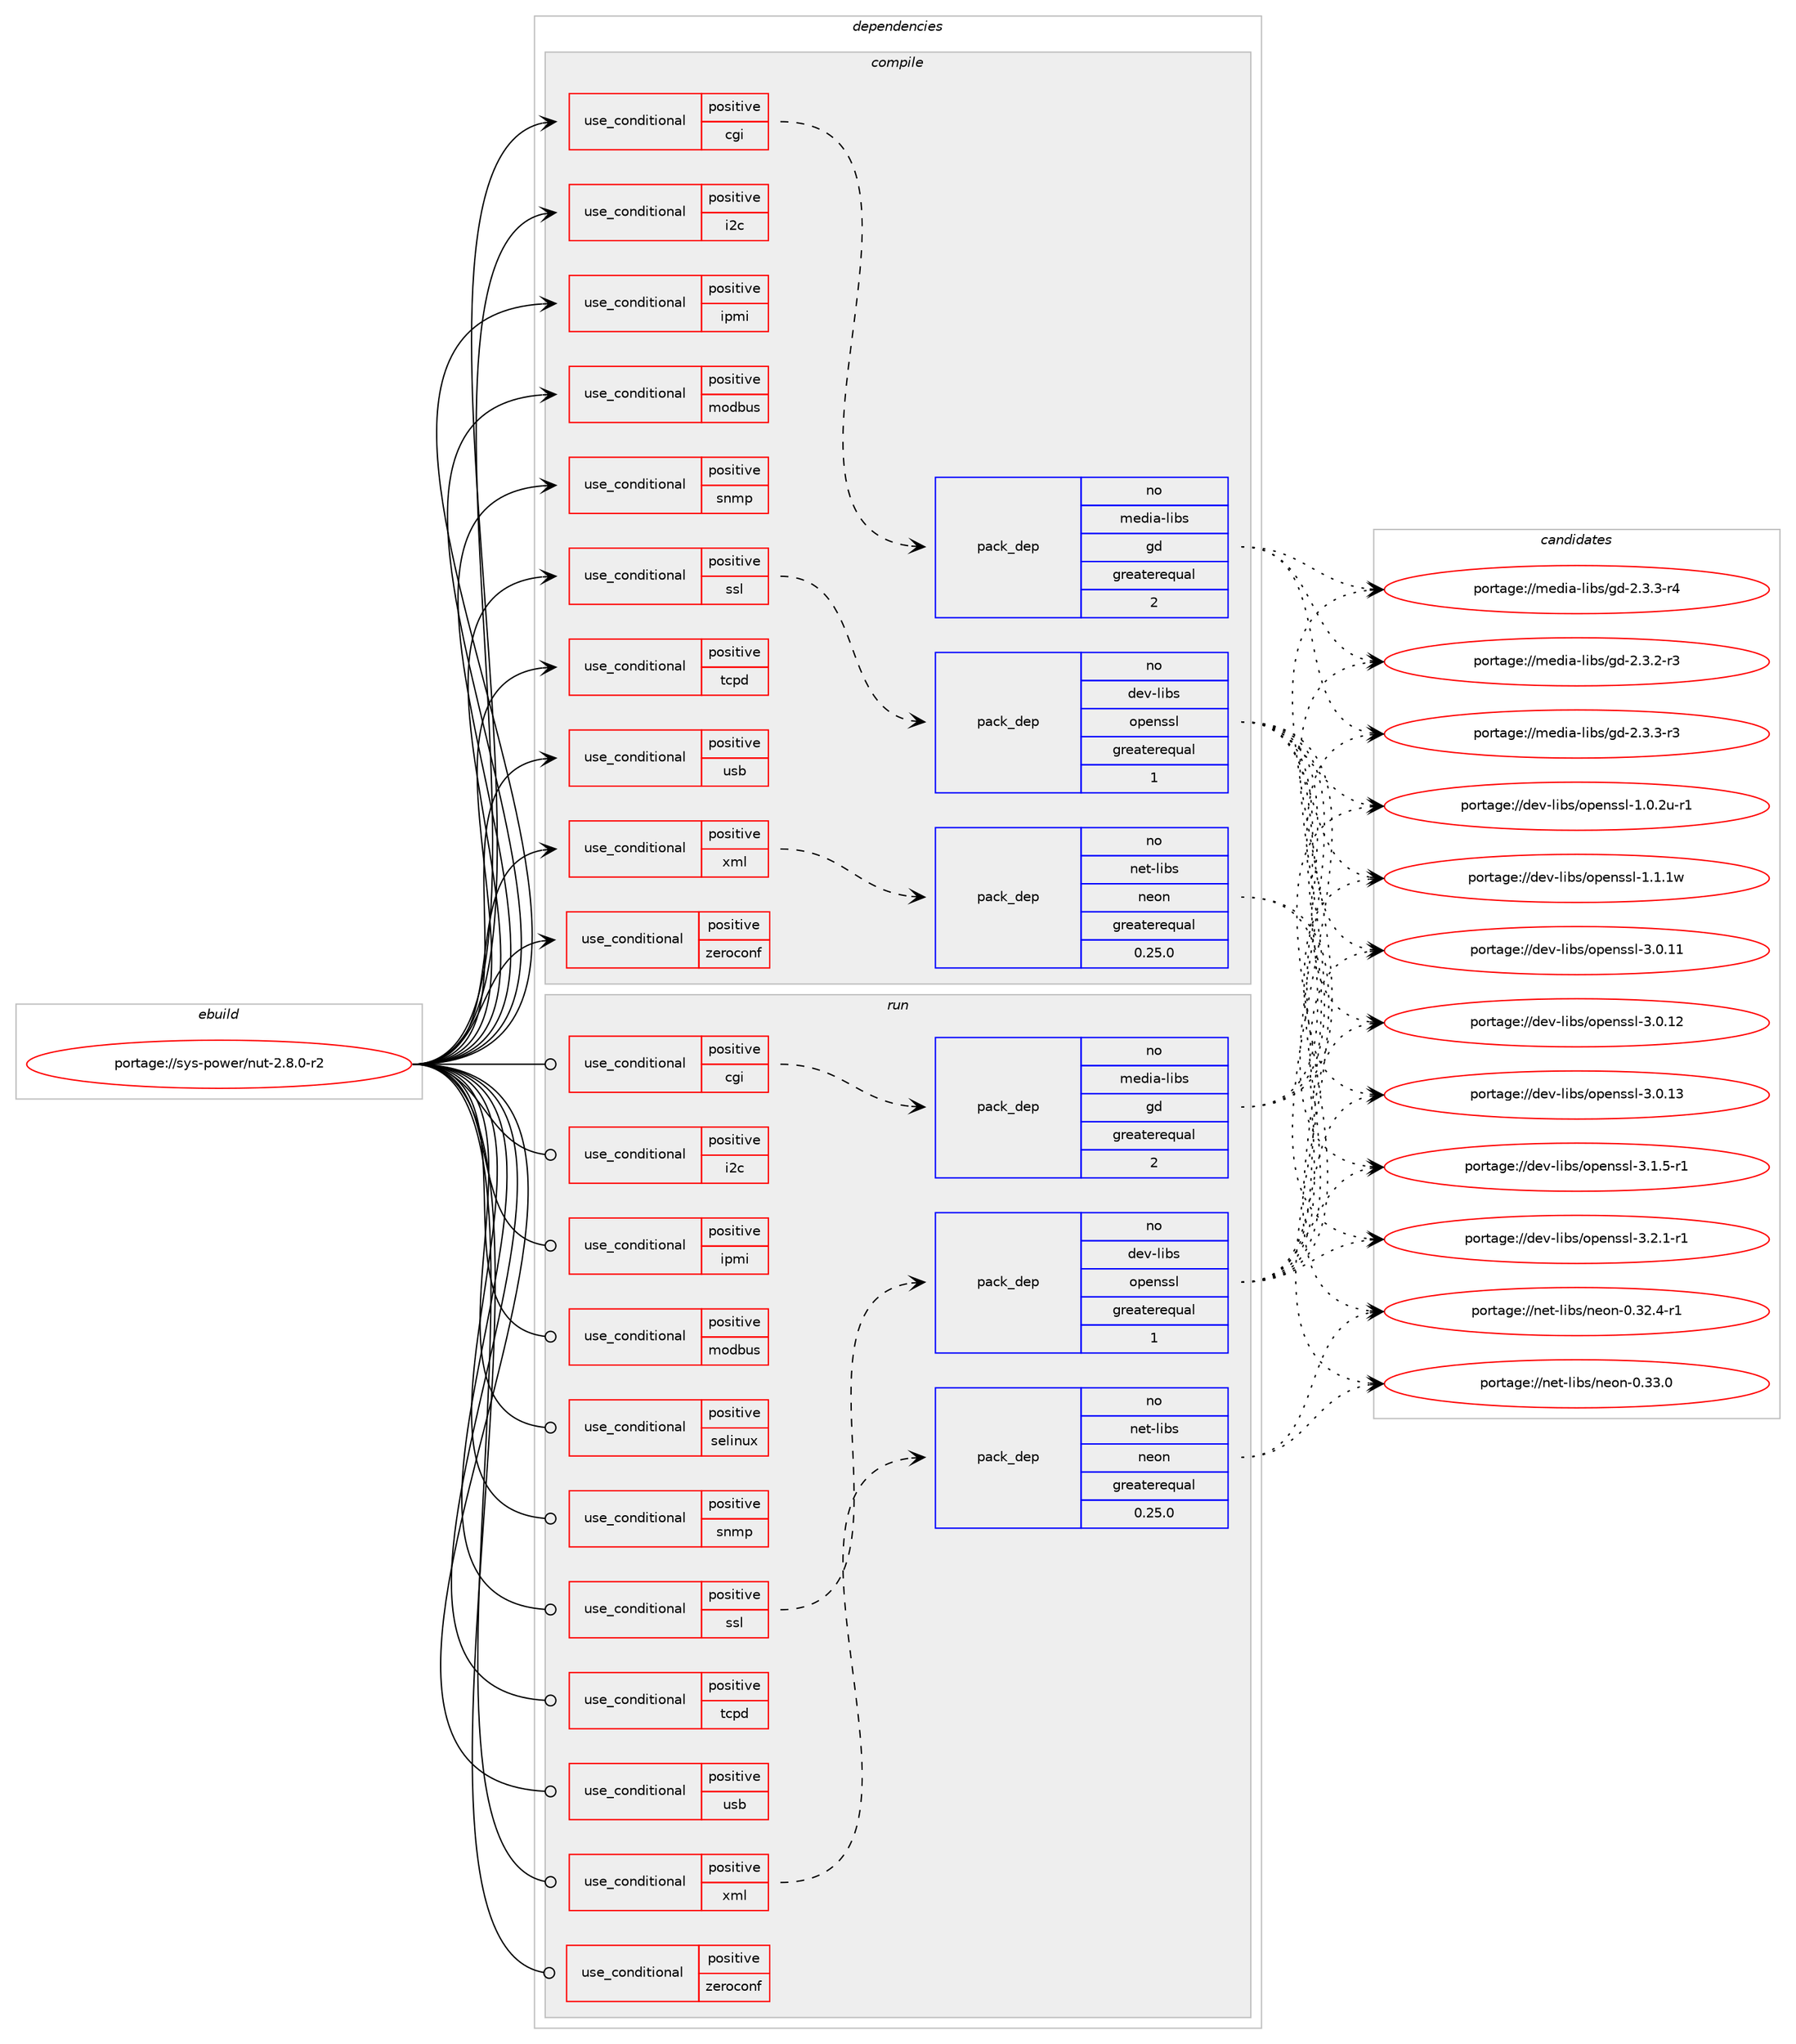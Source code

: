 digraph prolog {

# *************
# Graph options
# *************

newrank=true;
concentrate=true;
compound=true;
graph [rankdir=LR,fontname=Helvetica,fontsize=10,ranksep=1.5];#, ranksep=2.5, nodesep=0.2];
edge  [arrowhead=vee];
node  [fontname=Helvetica,fontsize=10];

# **********
# The ebuild
# **********

subgraph cluster_leftcol {
color=gray;
rank=same;
label=<<i>ebuild</i>>;
id [label="portage://sys-power/nut-2.8.0-r2", color=red, width=4, href="../sys-power/nut-2.8.0-r2.svg"];
}

# ****************
# The dependencies
# ****************

subgraph cluster_midcol {
color=gray;
label=<<i>dependencies</i>>;
subgraph cluster_compile {
fillcolor="#eeeeee";
style=filled;
label=<<i>compile</i>>;
subgraph cond6253 {
dependency8693 [label=<<TABLE BORDER="0" CELLBORDER="1" CELLSPACING="0" CELLPADDING="4"><TR><TD ROWSPAN="3" CELLPADDING="10">use_conditional</TD></TR><TR><TD>positive</TD></TR><TR><TD>cgi</TD></TR></TABLE>>, shape=none, color=red];
subgraph pack2355 {
dependency8694 [label=<<TABLE BORDER="0" CELLBORDER="1" CELLSPACING="0" CELLPADDING="4" WIDTH="220"><TR><TD ROWSPAN="6" CELLPADDING="30">pack_dep</TD></TR><TR><TD WIDTH="110">no</TD></TR><TR><TD>media-libs</TD></TR><TR><TD>gd</TD></TR><TR><TD>greaterequal</TD></TR><TR><TD>2</TD></TR></TABLE>>, shape=none, color=blue];
}
dependency8693:e -> dependency8694:w [weight=20,style="dashed",arrowhead="vee"];
}
id:e -> dependency8693:w [weight=20,style="solid",arrowhead="vee"];
subgraph cond6254 {
dependency8695 [label=<<TABLE BORDER="0" CELLBORDER="1" CELLSPACING="0" CELLPADDING="4"><TR><TD ROWSPAN="3" CELLPADDING="10">use_conditional</TD></TR><TR><TD>positive</TD></TR><TR><TD>i2c</TD></TR></TABLE>>, shape=none, color=red];
# *** BEGIN UNKNOWN DEPENDENCY TYPE (TODO) ***
# dependency8695 -> package_dependency(portage://sys-power/nut-2.8.0-r2,install,no,sys-apps,i2c-tools,none,[,,],[],[])
# *** END UNKNOWN DEPENDENCY TYPE (TODO) ***

}
id:e -> dependency8695:w [weight=20,style="solid",arrowhead="vee"];
subgraph cond6255 {
dependency8696 [label=<<TABLE BORDER="0" CELLBORDER="1" CELLSPACING="0" CELLPADDING="4"><TR><TD ROWSPAN="3" CELLPADDING="10">use_conditional</TD></TR><TR><TD>positive</TD></TR><TR><TD>ipmi</TD></TR></TABLE>>, shape=none, color=red];
# *** BEGIN UNKNOWN DEPENDENCY TYPE (TODO) ***
# dependency8696 -> package_dependency(portage://sys-power/nut-2.8.0-r2,install,no,sys-libs,freeipmi,none,[,,],[],[])
# *** END UNKNOWN DEPENDENCY TYPE (TODO) ***

}
id:e -> dependency8696:w [weight=20,style="solid",arrowhead="vee"];
subgraph cond6256 {
dependency8697 [label=<<TABLE BORDER="0" CELLBORDER="1" CELLSPACING="0" CELLPADDING="4"><TR><TD ROWSPAN="3" CELLPADDING="10">use_conditional</TD></TR><TR><TD>positive</TD></TR><TR><TD>modbus</TD></TR></TABLE>>, shape=none, color=red];
# *** BEGIN UNKNOWN DEPENDENCY TYPE (TODO) ***
# dependency8697 -> package_dependency(portage://sys-power/nut-2.8.0-r2,install,no,dev-libs,libmodbus,none,[,,],[],[])
# *** END UNKNOWN DEPENDENCY TYPE (TODO) ***

}
id:e -> dependency8697:w [weight=20,style="solid",arrowhead="vee"];
subgraph cond6257 {
dependency8698 [label=<<TABLE BORDER="0" CELLBORDER="1" CELLSPACING="0" CELLPADDING="4"><TR><TD ROWSPAN="3" CELLPADDING="10">use_conditional</TD></TR><TR><TD>positive</TD></TR><TR><TD>snmp</TD></TR></TABLE>>, shape=none, color=red];
# *** BEGIN UNKNOWN DEPENDENCY TYPE (TODO) ***
# dependency8698 -> package_dependency(portage://sys-power/nut-2.8.0-r2,install,no,net-analyzer,net-snmp,none,[,,],any_same_slot,[])
# *** END UNKNOWN DEPENDENCY TYPE (TODO) ***

}
id:e -> dependency8698:w [weight=20,style="solid",arrowhead="vee"];
subgraph cond6258 {
dependency8699 [label=<<TABLE BORDER="0" CELLBORDER="1" CELLSPACING="0" CELLPADDING="4"><TR><TD ROWSPAN="3" CELLPADDING="10">use_conditional</TD></TR><TR><TD>positive</TD></TR><TR><TD>ssl</TD></TR></TABLE>>, shape=none, color=red];
subgraph pack2356 {
dependency8700 [label=<<TABLE BORDER="0" CELLBORDER="1" CELLSPACING="0" CELLPADDING="4" WIDTH="220"><TR><TD ROWSPAN="6" CELLPADDING="30">pack_dep</TD></TR><TR><TD WIDTH="110">no</TD></TR><TR><TD>dev-libs</TD></TR><TR><TD>openssl</TD></TR><TR><TD>greaterequal</TD></TR><TR><TD>1</TD></TR></TABLE>>, shape=none, color=blue];
}
dependency8699:e -> dependency8700:w [weight=20,style="dashed",arrowhead="vee"];
}
id:e -> dependency8699:w [weight=20,style="solid",arrowhead="vee"];
subgraph cond6259 {
dependency8701 [label=<<TABLE BORDER="0" CELLBORDER="1" CELLSPACING="0" CELLPADDING="4"><TR><TD ROWSPAN="3" CELLPADDING="10">use_conditional</TD></TR><TR><TD>positive</TD></TR><TR><TD>tcpd</TD></TR></TABLE>>, shape=none, color=red];
# *** BEGIN UNKNOWN DEPENDENCY TYPE (TODO) ***
# dependency8701 -> package_dependency(portage://sys-power/nut-2.8.0-r2,install,no,sys-apps,tcp-wrappers,none,[,,],[],[])
# *** END UNKNOWN DEPENDENCY TYPE (TODO) ***

}
id:e -> dependency8701:w [weight=20,style="solid",arrowhead="vee"];
subgraph cond6260 {
dependency8702 [label=<<TABLE BORDER="0" CELLBORDER="1" CELLSPACING="0" CELLPADDING="4"><TR><TD ROWSPAN="3" CELLPADDING="10">use_conditional</TD></TR><TR><TD>positive</TD></TR><TR><TD>usb</TD></TR></TABLE>>, shape=none, color=red];
# *** BEGIN UNKNOWN DEPENDENCY TYPE (TODO) ***
# dependency8702 -> package_dependency(portage://sys-power/nut-2.8.0-r2,install,no,virtual,libusb,none,[,,],[slot(1)],[])
# *** END UNKNOWN DEPENDENCY TYPE (TODO) ***

}
id:e -> dependency8702:w [weight=20,style="solid",arrowhead="vee"];
subgraph cond6261 {
dependency8703 [label=<<TABLE BORDER="0" CELLBORDER="1" CELLSPACING="0" CELLPADDING="4"><TR><TD ROWSPAN="3" CELLPADDING="10">use_conditional</TD></TR><TR><TD>positive</TD></TR><TR><TD>xml</TD></TR></TABLE>>, shape=none, color=red];
subgraph pack2357 {
dependency8704 [label=<<TABLE BORDER="0" CELLBORDER="1" CELLSPACING="0" CELLPADDING="4" WIDTH="220"><TR><TD ROWSPAN="6" CELLPADDING="30">pack_dep</TD></TR><TR><TD WIDTH="110">no</TD></TR><TR><TD>net-libs</TD></TR><TR><TD>neon</TD></TR><TR><TD>greaterequal</TD></TR><TR><TD>0.25.0</TD></TR></TABLE>>, shape=none, color=blue];
}
dependency8703:e -> dependency8704:w [weight=20,style="dashed",arrowhead="vee"];
}
id:e -> dependency8703:w [weight=20,style="solid",arrowhead="vee"];
subgraph cond6262 {
dependency8705 [label=<<TABLE BORDER="0" CELLBORDER="1" CELLSPACING="0" CELLPADDING="4"><TR><TD ROWSPAN="3" CELLPADDING="10">use_conditional</TD></TR><TR><TD>positive</TD></TR><TR><TD>zeroconf</TD></TR></TABLE>>, shape=none, color=red];
# *** BEGIN UNKNOWN DEPENDENCY TYPE (TODO) ***
# dependency8705 -> package_dependency(portage://sys-power/nut-2.8.0-r2,install,no,net-dns,avahi,none,[,,],[],[])
# *** END UNKNOWN DEPENDENCY TYPE (TODO) ***

}
id:e -> dependency8705:w [weight=20,style="solid",arrowhead="vee"];
# *** BEGIN UNKNOWN DEPENDENCY TYPE (TODO) ***
# id -> package_dependency(portage://sys-power/nut-2.8.0-r2,install,no,acct-group,nut,none,[,,],[],[])
# *** END UNKNOWN DEPENDENCY TYPE (TODO) ***

# *** BEGIN UNKNOWN DEPENDENCY TYPE (TODO) ***
# id -> package_dependency(portage://sys-power/nut-2.8.0-r2,install,no,acct-user,nut,none,[,,],[],[])
# *** END UNKNOWN DEPENDENCY TYPE (TODO) ***

# *** BEGIN UNKNOWN DEPENDENCY TYPE (TODO) ***
# id -> package_dependency(portage://sys-power/nut-2.8.0-r2,install,no,dev-libs,libltdl,none,[,,],[],[])
# *** END UNKNOWN DEPENDENCY TYPE (TODO) ***

# *** BEGIN UNKNOWN DEPENDENCY TYPE (TODO) ***
# id -> package_dependency(portage://sys-power/nut-2.8.0-r2,install,no,virtual,udev,none,[,,],[],[])
# *** END UNKNOWN DEPENDENCY TYPE (TODO) ***

}
subgraph cluster_compileandrun {
fillcolor="#eeeeee";
style=filled;
label=<<i>compile and run</i>>;
}
subgraph cluster_run {
fillcolor="#eeeeee";
style=filled;
label=<<i>run</i>>;
subgraph cond6263 {
dependency8706 [label=<<TABLE BORDER="0" CELLBORDER="1" CELLSPACING="0" CELLPADDING="4"><TR><TD ROWSPAN="3" CELLPADDING="10">use_conditional</TD></TR><TR><TD>positive</TD></TR><TR><TD>cgi</TD></TR></TABLE>>, shape=none, color=red];
subgraph pack2358 {
dependency8707 [label=<<TABLE BORDER="0" CELLBORDER="1" CELLSPACING="0" CELLPADDING="4" WIDTH="220"><TR><TD ROWSPAN="6" CELLPADDING="30">pack_dep</TD></TR><TR><TD WIDTH="110">no</TD></TR><TR><TD>media-libs</TD></TR><TR><TD>gd</TD></TR><TR><TD>greaterequal</TD></TR><TR><TD>2</TD></TR></TABLE>>, shape=none, color=blue];
}
dependency8706:e -> dependency8707:w [weight=20,style="dashed",arrowhead="vee"];
}
id:e -> dependency8706:w [weight=20,style="solid",arrowhead="odot"];
subgraph cond6264 {
dependency8708 [label=<<TABLE BORDER="0" CELLBORDER="1" CELLSPACING="0" CELLPADDING="4"><TR><TD ROWSPAN="3" CELLPADDING="10">use_conditional</TD></TR><TR><TD>positive</TD></TR><TR><TD>i2c</TD></TR></TABLE>>, shape=none, color=red];
# *** BEGIN UNKNOWN DEPENDENCY TYPE (TODO) ***
# dependency8708 -> package_dependency(portage://sys-power/nut-2.8.0-r2,run,no,sys-apps,i2c-tools,none,[,,],[],[])
# *** END UNKNOWN DEPENDENCY TYPE (TODO) ***

}
id:e -> dependency8708:w [weight=20,style="solid",arrowhead="odot"];
subgraph cond6265 {
dependency8709 [label=<<TABLE BORDER="0" CELLBORDER="1" CELLSPACING="0" CELLPADDING="4"><TR><TD ROWSPAN="3" CELLPADDING="10">use_conditional</TD></TR><TR><TD>positive</TD></TR><TR><TD>ipmi</TD></TR></TABLE>>, shape=none, color=red];
# *** BEGIN UNKNOWN DEPENDENCY TYPE (TODO) ***
# dependency8709 -> package_dependency(portage://sys-power/nut-2.8.0-r2,run,no,sys-libs,freeipmi,none,[,,],[],[])
# *** END UNKNOWN DEPENDENCY TYPE (TODO) ***

}
id:e -> dependency8709:w [weight=20,style="solid",arrowhead="odot"];
subgraph cond6266 {
dependency8710 [label=<<TABLE BORDER="0" CELLBORDER="1" CELLSPACING="0" CELLPADDING="4"><TR><TD ROWSPAN="3" CELLPADDING="10">use_conditional</TD></TR><TR><TD>positive</TD></TR><TR><TD>modbus</TD></TR></TABLE>>, shape=none, color=red];
# *** BEGIN UNKNOWN DEPENDENCY TYPE (TODO) ***
# dependency8710 -> package_dependency(portage://sys-power/nut-2.8.0-r2,run,no,dev-libs,libmodbus,none,[,,],[],[])
# *** END UNKNOWN DEPENDENCY TYPE (TODO) ***

}
id:e -> dependency8710:w [weight=20,style="solid",arrowhead="odot"];
subgraph cond6267 {
dependency8711 [label=<<TABLE BORDER="0" CELLBORDER="1" CELLSPACING="0" CELLPADDING="4"><TR><TD ROWSPAN="3" CELLPADDING="10">use_conditional</TD></TR><TR><TD>positive</TD></TR><TR><TD>selinux</TD></TR></TABLE>>, shape=none, color=red];
# *** BEGIN UNKNOWN DEPENDENCY TYPE (TODO) ***
# dependency8711 -> package_dependency(portage://sys-power/nut-2.8.0-r2,run,no,sec-policy,selinux-nut,none,[,,],[],[])
# *** END UNKNOWN DEPENDENCY TYPE (TODO) ***

}
id:e -> dependency8711:w [weight=20,style="solid",arrowhead="odot"];
subgraph cond6268 {
dependency8712 [label=<<TABLE BORDER="0" CELLBORDER="1" CELLSPACING="0" CELLPADDING="4"><TR><TD ROWSPAN="3" CELLPADDING="10">use_conditional</TD></TR><TR><TD>positive</TD></TR><TR><TD>snmp</TD></TR></TABLE>>, shape=none, color=red];
# *** BEGIN UNKNOWN DEPENDENCY TYPE (TODO) ***
# dependency8712 -> package_dependency(portage://sys-power/nut-2.8.0-r2,run,no,net-analyzer,net-snmp,none,[,,],any_same_slot,[])
# *** END UNKNOWN DEPENDENCY TYPE (TODO) ***

}
id:e -> dependency8712:w [weight=20,style="solid",arrowhead="odot"];
subgraph cond6269 {
dependency8713 [label=<<TABLE BORDER="0" CELLBORDER="1" CELLSPACING="0" CELLPADDING="4"><TR><TD ROWSPAN="3" CELLPADDING="10">use_conditional</TD></TR><TR><TD>positive</TD></TR><TR><TD>ssl</TD></TR></TABLE>>, shape=none, color=red];
subgraph pack2359 {
dependency8714 [label=<<TABLE BORDER="0" CELLBORDER="1" CELLSPACING="0" CELLPADDING="4" WIDTH="220"><TR><TD ROWSPAN="6" CELLPADDING="30">pack_dep</TD></TR><TR><TD WIDTH="110">no</TD></TR><TR><TD>dev-libs</TD></TR><TR><TD>openssl</TD></TR><TR><TD>greaterequal</TD></TR><TR><TD>1</TD></TR></TABLE>>, shape=none, color=blue];
}
dependency8713:e -> dependency8714:w [weight=20,style="dashed",arrowhead="vee"];
}
id:e -> dependency8713:w [weight=20,style="solid",arrowhead="odot"];
subgraph cond6270 {
dependency8715 [label=<<TABLE BORDER="0" CELLBORDER="1" CELLSPACING="0" CELLPADDING="4"><TR><TD ROWSPAN="3" CELLPADDING="10">use_conditional</TD></TR><TR><TD>positive</TD></TR><TR><TD>tcpd</TD></TR></TABLE>>, shape=none, color=red];
# *** BEGIN UNKNOWN DEPENDENCY TYPE (TODO) ***
# dependency8715 -> package_dependency(portage://sys-power/nut-2.8.0-r2,run,no,sys-apps,tcp-wrappers,none,[,,],[],[])
# *** END UNKNOWN DEPENDENCY TYPE (TODO) ***

}
id:e -> dependency8715:w [weight=20,style="solid",arrowhead="odot"];
subgraph cond6271 {
dependency8716 [label=<<TABLE BORDER="0" CELLBORDER="1" CELLSPACING="0" CELLPADDING="4"><TR><TD ROWSPAN="3" CELLPADDING="10">use_conditional</TD></TR><TR><TD>positive</TD></TR><TR><TD>usb</TD></TR></TABLE>>, shape=none, color=red];
# *** BEGIN UNKNOWN DEPENDENCY TYPE (TODO) ***
# dependency8716 -> package_dependency(portage://sys-power/nut-2.8.0-r2,run,no,virtual,libusb,none,[,,],[slot(1)],[])
# *** END UNKNOWN DEPENDENCY TYPE (TODO) ***

}
id:e -> dependency8716:w [weight=20,style="solid",arrowhead="odot"];
subgraph cond6272 {
dependency8717 [label=<<TABLE BORDER="0" CELLBORDER="1" CELLSPACING="0" CELLPADDING="4"><TR><TD ROWSPAN="3" CELLPADDING="10">use_conditional</TD></TR><TR><TD>positive</TD></TR><TR><TD>xml</TD></TR></TABLE>>, shape=none, color=red];
subgraph pack2360 {
dependency8718 [label=<<TABLE BORDER="0" CELLBORDER="1" CELLSPACING="0" CELLPADDING="4" WIDTH="220"><TR><TD ROWSPAN="6" CELLPADDING="30">pack_dep</TD></TR><TR><TD WIDTH="110">no</TD></TR><TR><TD>net-libs</TD></TR><TR><TD>neon</TD></TR><TR><TD>greaterequal</TD></TR><TR><TD>0.25.0</TD></TR></TABLE>>, shape=none, color=blue];
}
dependency8717:e -> dependency8718:w [weight=20,style="dashed",arrowhead="vee"];
}
id:e -> dependency8717:w [weight=20,style="solid",arrowhead="odot"];
subgraph cond6273 {
dependency8719 [label=<<TABLE BORDER="0" CELLBORDER="1" CELLSPACING="0" CELLPADDING="4"><TR><TD ROWSPAN="3" CELLPADDING="10">use_conditional</TD></TR><TR><TD>positive</TD></TR><TR><TD>zeroconf</TD></TR></TABLE>>, shape=none, color=red];
# *** BEGIN UNKNOWN DEPENDENCY TYPE (TODO) ***
# dependency8719 -> package_dependency(portage://sys-power/nut-2.8.0-r2,run,no,net-dns,avahi,none,[,,],[],[])
# *** END UNKNOWN DEPENDENCY TYPE (TODO) ***

}
id:e -> dependency8719:w [weight=20,style="solid",arrowhead="odot"];
# *** BEGIN UNKNOWN DEPENDENCY TYPE (TODO) ***
# id -> package_dependency(portage://sys-power/nut-2.8.0-r2,run,no,acct-group,nut,none,[,,],[],[])
# *** END UNKNOWN DEPENDENCY TYPE (TODO) ***

# *** BEGIN UNKNOWN DEPENDENCY TYPE (TODO) ***
# id -> package_dependency(portage://sys-power/nut-2.8.0-r2,run,no,acct-user,nut,none,[,,],[],[])
# *** END UNKNOWN DEPENDENCY TYPE (TODO) ***

# *** BEGIN UNKNOWN DEPENDENCY TYPE (TODO) ***
# id -> package_dependency(portage://sys-power/nut-2.8.0-r2,run,no,dev-libs,libltdl,none,[,,],[],[])
# *** END UNKNOWN DEPENDENCY TYPE (TODO) ***

# *** BEGIN UNKNOWN DEPENDENCY TYPE (TODO) ***
# id -> package_dependency(portage://sys-power/nut-2.8.0-r2,run,no,virtual,tmpfiles,none,[,,],[],[])
# *** END UNKNOWN DEPENDENCY TYPE (TODO) ***

# *** BEGIN UNKNOWN DEPENDENCY TYPE (TODO) ***
# id -> package_dependency(portage://sys-power/nut-2.8.0-r2,run,no,virtual,udev,none,[,,],[],[])
# *** END UNKNOWN DEPENDENCY TYPE (TODO) ***

}
}

# **************
# The candidates
# **************

subgraph cluster_choices {
rank=same;
color=gray;
label=<<i>candidates</i>>;

subgraph choice2355 {
color=black;
nodesep=1;
choice109101100105974510810598115471031004550465146504511451 [label="portage://media-libs/gd-2.3.2-r3", color=red, width=4,href="../media-libs/gd-2.3.2-r3.svg"];
choice109101100105974510810598115471031004550465146514511451 [label="portage://media-libs/gd-2.3.3-r3", color=red, width=4,href="../media-libs/gd-2.3.3-r3.svg"];
choice109101100105974510810598115471031004550465146514511452 [label="portage://media-libs/gd-2.3.3-r4", color=red, width=4,href="../media-libs/gd-2.3.3-r4.svg"];
dependency8694:e -> choice109101100105974510810598115471031004550465146504511451:w [style=dotted,weight="100"];
dependency8694:e -> choice109101100105974510810598115471031004550465146514511451:w [style=dotted,weight="100"];
dependency8694:e -> choice109101100105974510810598115471031004550465146514511452:w [style=dotted,weight="100"];
}
subgraph choice2356 {
color=black;
nodesep=1;
choice1001011184510810598115471111121011101151151084549464846501174511449 [label="portage://dev-libs/openssl-1.0.2u-r1", color=red, width=4,href="../dev-libs/openssl-1.0.2u-r1.svg"];
choice100101118451081059811547111112101110115115108454946494649119 [label="portage://dev-libs/openssl-1.1.1w", color=red, width=4,href="../dev-libs/openssl-1.1.1w.svg"];
choice10010111845108105981154711111210111011511510845514648464949 [label="portage://dev-libs/openssl-3.0.11", color=red, width=4,href="../dev-libs/openssl-3.0.11.svg"];
choice10010111845108105981154711111210111011511510845514648464950 [label="portage://dev-libs/openssl-3.0.12", color=red, width=4,href="../dev-libs/openssl-3.0.12.svg"];
choice10010111845108105981154711111210111011511510845514648464951 [label="portage://dev-libs/openssl-3.0.13", color=red, width=4,href="../dev-libs/openssl-3.0.13.svg"];
choice1001011184510810598115471111121011101151151084551464946534511449 [label="portage://dev-libs/openssl-3.1.5-r1", color=red, width=4,href="../dev-libs/openssl-3.1.5-r1.svg"];
choice1001011184510810598115471111121011101151151084551465046494511449 [label="portage://dev-libs/openssl-3.2.1-r1", color=red, width=4,href="../dev-libs/openssl-3.2.1-r1.svg"];
dependency8700:e -> choice1001011184510810598115471111121011101151151084549464846501174511449:w [style=dotted,weight="100"];
dependency8700:e -> choice100101118451081059811547111112101110115115108454946494649119:w [style=dotted,weight="100"];
dependency8700:e -> choice10010111845108105981154711111210111011511510845514648464949:w [style=dotted,weight="100"];
dependency8700:e -> choice10010111845108105981154711111210111011511510845514648464950:w [style=dotted,weight="100"];
dependency8700:e -> choice10010111845108105981154711111210111011511510845514648464951:w [style=dotted,weight="100"];
dependency8700:e -> choice1001011184510810598115471111121011101151151084551464946534511449:w [style=dotted,weight="100"];
dependency8700:e -> choice1001011184510810598115471111121011101151151084551465046494511449:w [style=dotted,weight="100"];
}
subgraph choice2357 {
color=black;
nodesep=1;
choice110101116451081059811547110101111110454846515046524511449 [label="portage://net-libs/neon-0.32.4-r1", color=red, width=4,href="../net-libs/neon-0.32.4-r1.svg"];
choice11010111645108105981154711010111111045484651514648 [label="portage://net-libs/neon-0.33.0", color=red, width=4,href="../net-libs/neon-0.33.0.svg"];
dependency8704:e -> choice110101116451081059811547110101111110454846515046524511449:w [style=dotted,weight="100"];
dependency8704:e -> choice11010111645108105981154711010111111045484651514648:w [style=dotted,weight="100"];
}
subgraph choice2358 {
color=black;
nodesep=1;
choice109101100105974510810598115471031004550465146504511451 [label="portage://media-libs/gd-2.3.2-r3", color=red, width=4,href="../media-libs/gd-2.3.2-r3.svg"];
choice109101100105974510810598115471031004550465146514511451 [label="portage://media-libs/gd-2.3.3-r3", color=red, width=4,href="../media-libs/gd-2.3.3-r3.svg"];
choice109101100105974510810598115471031004550465146514511452 [label="portage://media-libs/gd-2.3.3-r4", color=red, width=4,href="../media-libs/gd-2.3.3-r4.svg"];
dependency8707:e -> choice109101100105974510810598115471031004550465146504511451:w [style=dotted,weight="100"];
dependency8707:e -> choice109101100105974510810598115471031004550465146514511451:w [style=dotted,weight="100"];
dependency8707:e -> choice109101100105974510810598115471031004550465146514511452:w [style=dotted,weight="100"];
}
subgraph choice2359 {
color=black;
nodesep=1;
choice1001011184510810598115471111121011101151151084549464846501174511449 [label="portage://dev-libs/openssl-1.0.2u-r1", color=red, width=4,href="../dev-libs/openssl-1.0.2u-r1.svg"];
choice100101118451081059811547111112101110115115108454946494649119 [label="portage://dev-libs/openssl-1.1.1w", color=red, width=4,href="../dev-libs/openssl-1.1.1w.svg"];
choice10010111845108105981154711111210111011511510845514648464949 [label="portage://dev-libs/openssl-3.0.11", color=red, width=4,href="../dev-libs/openssl-3.0.11.svg"];
choice10010111845108105981154711111210111011511510845514648464950 [label="portage://dev-libs/openssl-3.0.12", color=red, width=4,href="../dev-libs/openssl-3.0.12.svg"];
choice10010111845108105981154711111210111011511510845514648464951 [label="portage://dev-libs/openssl-3.0.13", color=red, width=4,href="../dev-libs/openssl-3.0.13.svg"];
choice1001011184510810598115471111121011101151151084551464946534511449 [label="portage://dev-libs/openssl-3.1.5-r1", color=red, width=4,href="../dev-libs/openssl-3.1.5-r1.svg"];
choice1001011184510810598115471111121011101151151084551465046494511449 [label="portage://dev-libs/openssl-3.2.1-r1", color=red, width=4,href="../dev-libs/openssl-3.2.1-r1.svg"];
dependency8714:e -> choice1001011184510810598115471111121011101151151084549464846501174511449:w [style=dotted,weight="100"];
dependency8714:e -> choice100101118451081059811547111112101110115115108454946494649119:w [style=dotted,weight="100"];
dependency8714:e -> choice10010111845108105981154711111210111011511510845514648464949:w [style=dotted,weight="100"];
dependency8714:e -> choice10010111845108105981154711111210111011511510845514648464950:w [style=dotted,weight="100"];
dependency8714:e -> choice10010111845108105981154711111210111011511510845514648464951:w [style=dotted,weight="100"];
dependency8714:e -> choice1001011184510810598115471111121011101151151084551464946534511449:w [style=dotted,weight="100"];
dependency8714:e -> choice1001011184510810598115471111121011101151151084551465046494511449:w [style=dotted,weight="100"];
}
subgraph choice2360 {
color=black;
nodesep=1;
choice110101116451081059811547110101111110454846515046524511449 [label="portage://net-libs/neon-0.32.4-r1", color=red, width=4,href="../net-libs/neon-0.32.4-r1.svg"];
choice11010111645108105981154711010111111045484651514648 [label="portage://net-libs/neon-0.33.0", color=red, width=4,href="../net-libs/neon-0.33.0.svg"];
dependency8718:e -> choice110101116451081059811547110101111110454846515046524511449:w [style=dotted,weight="100"];
dependency8718:e -> choice11010111645108105981154711010111111045484651514648:w [style=dotted,weight="100"];
}
}

}
